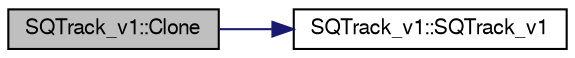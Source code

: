 digraph "SQTrack_v1::Clone"
{
  bgcolor="transparent";
  edge [fontname="FreeSans",fontsize="10",labelfontname="FreeSans",labelfontsize="10"];
  node [fontname="FreeSans",fontsize="10",shape=record];
  rankdir="LR";
  Node1 [label="SQTrack_v1::Clone",height=0.2,width=0.4,color="black", fillcolor="grey75", style="filled" fontcolor="black"];
  Node1 -> Node2 [color="midnightblue",fontsize="10",style="solid",fontname="FreeSans"];
  Node2 [label="SQTrack_v1::SQTrack_v1",height=0.2,width=0.4,color="black",URL="$d6/d88/classSQTrack__v1.html#a2bb3dd46e0d1d9a3939dc42291e6a8dd"];
}
